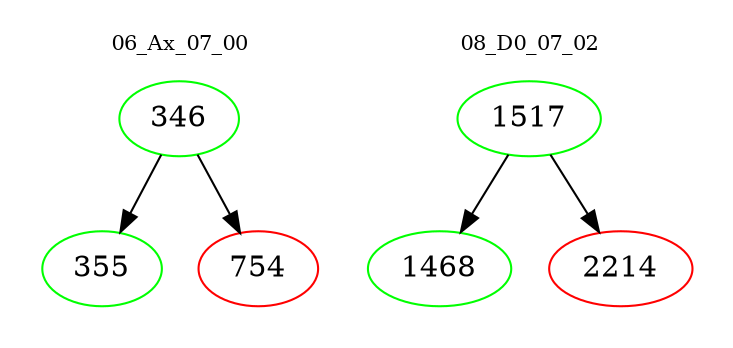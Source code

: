 digraph{
subgraph cluster_0 {
color = white
label = "06_Ax_07_00";
fontsize=10;
T0_346 [label="346", color="green"]
T0_346 -> T0_355 [color="black"]
T0_355 [label="355", color="green"]
T0_346 -> T0_754 [color="black"]
T0_754 [label="754", color="red"]
}
subgraph cluster_1 {
color = white
label = "08_D0_07_02";
fontsize=10;
T1_1517 [label="1517", color="green"]
T1_1517 -> T1_1468 [color="black"]
T1_1468 [label="1468", color="green"]
T1_1517 -> T1_2214 [color="black"]
T1_2214 [label="2214", color="red"]
}
}
